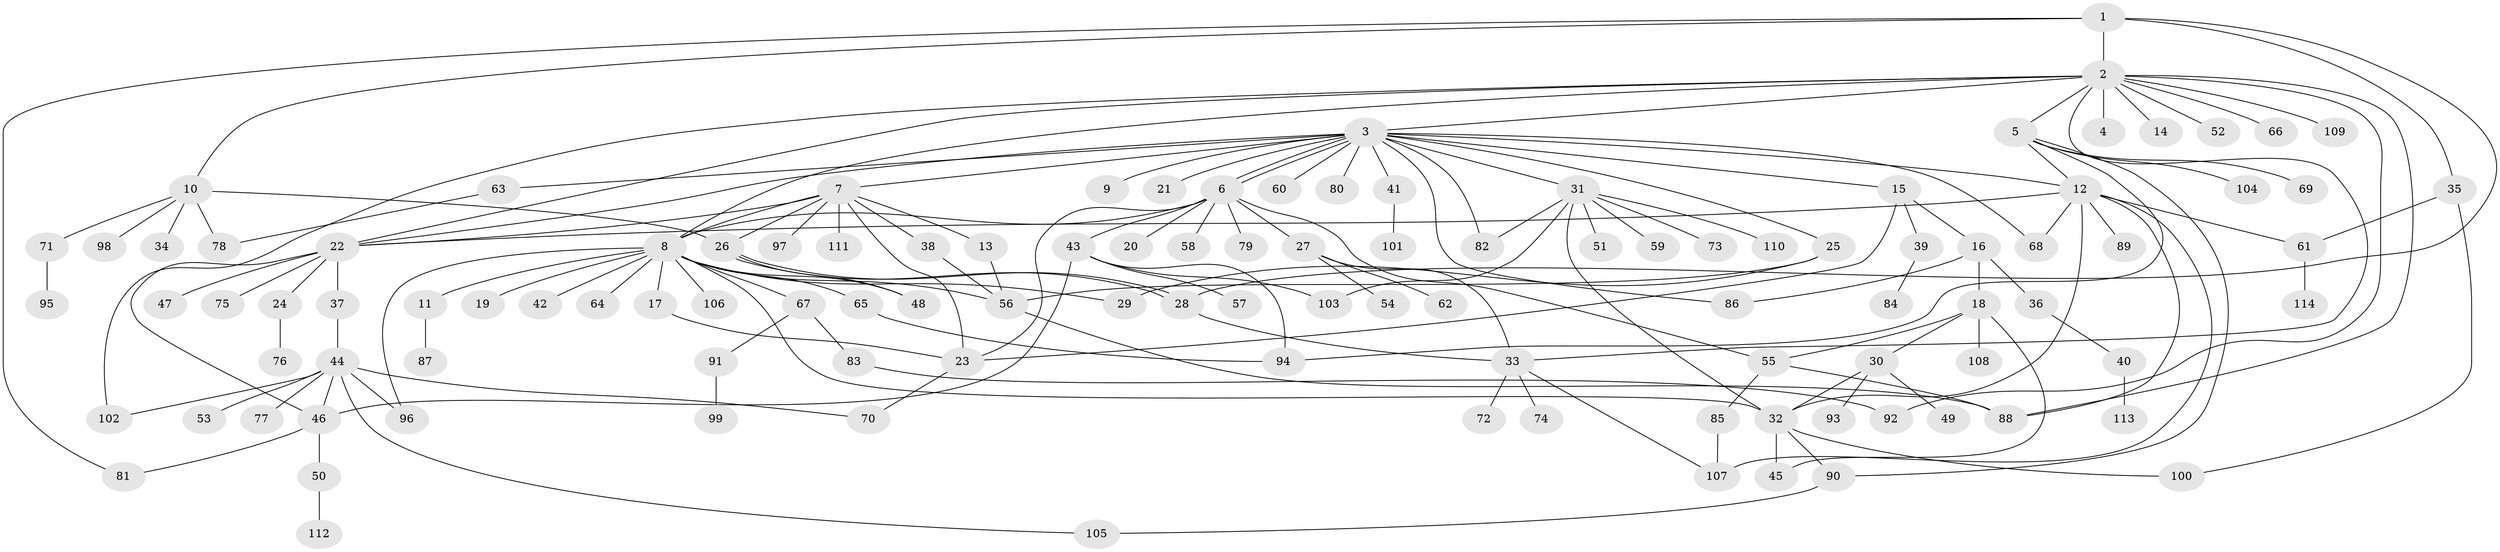 // Generated by graph-tools (version 1.1) at 2025/49/03/09/25 03:49:54]
// undirected, 114 vertices, 161 edges
graph export_dot {
graph [start="1"]
  node [color=gray90,style=filled];
  1;
  2;
  3;
  4;
  5;
  6;
  7;
  8;
  9;
  10;
  11;
  12;
  13;
  14;
  15;
  16;
  17;
  18;
  19;
  20;
  21;
  22;
  23;
  24;
  25;
  26;
  27;
  28;
  29;
  30;
  31;
  32;
  33;
  34;
  35;
  36;
  37;
  38;
  39;
  40;
  41;
  42;
  43;
  44;
  45;
  46;
  47;
  48;
  49;
  50;
  51;
  52;
  53;
  54;
  55;
  56;
  57;
  58;
  59;
  60;
  61;
  62;
  63;
  64;
  65;
  66;
  67;
  68;
  69;
  70;
  71;
  72;
  73;
  74;
  75;
  76;
  77;
  78;
  79;
  80;
  81;
  82;
  83;
  84;
  85;
  86;
  87;
  88;
  89;
  90;
  91;
  92;
  93;
  94;
  95;
  96;
  97;
  98;
  99;
  100;
  101;
  102;
  103;
  104;
  105;
  106;
  107;
  108;
  109;
  110;
  111;
  112;
  113;
  114;
  1 -- 2;
  1 -- 10;
  1 -- 28;
  1 -- 35;
  1 -- 81;
  2 -- 3;
  2 -- 4;
  2 -- 5;
  2 -- 8;
  2 -- 14;
  2 -- 22;
  2 -- 33;
  2 -- 52;
  2 -- 66;
  2 -- 88;
  2 -- 92;
  2 -- 102;
  2 -- 109;
  3 -- 6;
  3 -- 6;
  3 -- 7;
  3 -- 9;
  3 -- 12;
  3 -- 15;
  3 -- 21;
  3 -- 22;
  3 -- 25;
  3 -- 31;
  3 -- 41;
  3 -- 60;
  3 -- 63;
  3 -- 68;
  3 -- 80;
  3 -- 82;
  3 -- 86;
  5 -- 12;
  5 -- 69;
  5 -- 90;
  5 -- 94;
  5 -- 104;
  6 -- 8;
  6 -- 20;
  6 -- 23;
  6 -- 27;
  6 -- 43;
  6 -- 55;
  6 -- 58;
  6 -- 79;
  7 -- 8;
  7 -- 13;
  7 -- 22;
  7 -- 23;
  7 -- 26;
  7 -- 38;
  7 -- 97;
  7 -- 111;
  8 -- 11;
  8 -- 17;
  8 -- 19;
  8 -- 29;
  8 -- 32;
  8 -- 42;
  8 -- 48;
  8 -- 56;
  8 -- 64;
  8 -- 65;
  8 -- 67;
  8 -- 96;
  8 -- 106;
  10 -- 26;
  10 -- 34;
  10 -- 71;
  10 -- 78;
  10 -- 98;
  11 -- 87;
  12 -- 22;
  12 -- 32;
  12 -- 61;
  12 -- 68;
  12 -- 88;
  12 -- 89;
  12 -- 107;
  13 -- 56;
  15 -- 16;
  15 -- 23;
  15 -- 39;
  16 -- 18;
  16 -- 36;
  16 -- 86;
  17 -- 23;
  18 -- 30;
  18 -- 45;
  18 -- 55;
  18 -- 108;
  22 -- 24;
  22 -- 37;
  22 -- 46;
  22 -- 47;
  22 -- 75;
  23 -- 70;
  24 -- 76;
  25 -- 29;
  25 -- 56;
  26 -- 28;
  26 -- 28;
  26 -- 48;
  27 -- 33;
  27 -- 54;
  27 -- 62;
  28 -- 33;
  30 -- 32;
  30 -- 49;
  30 -- 93;
  31 -- 32;
  31 -- 51;
  31 -- 59;
  31 -- 73;
  31 -- 82;
  31 -- 103;
  31 -- 110;
  32 -- 45;
  32 -- 90;
  32 -- 100;
  33 -- 72;
  33 -- 74;
  33 -- 107;
  35 -- 61;
  35 -- 100;
  36 -- 40;
  37 -- 44;
  38 -- 56;
  39 -- 84;
  40 -- 113;
  41 -- 101;
  43 -- 46;
  43 -- 57;
  43 -- 94;
  43 -- 103;
  44 -- 46;
  44 -- 53;
  44 -- 70;
  44 -- 77;
  44 -- 96;
  44 -- 102;
  44 -- 105;
  46 -- 50;
  46 -- 81;
  50 -- 112;
  55 -- 85;
  55 -- 88;
  56 -- 88;
  61 -- 114;
  63 -- 78;
  65 -- 94;
  67 -- 83;
  67 -- 91;
  71 -- 95;
  83 -- 92;
  85 -- 107;
  90 -- 105;
  91 -- 99;
}
